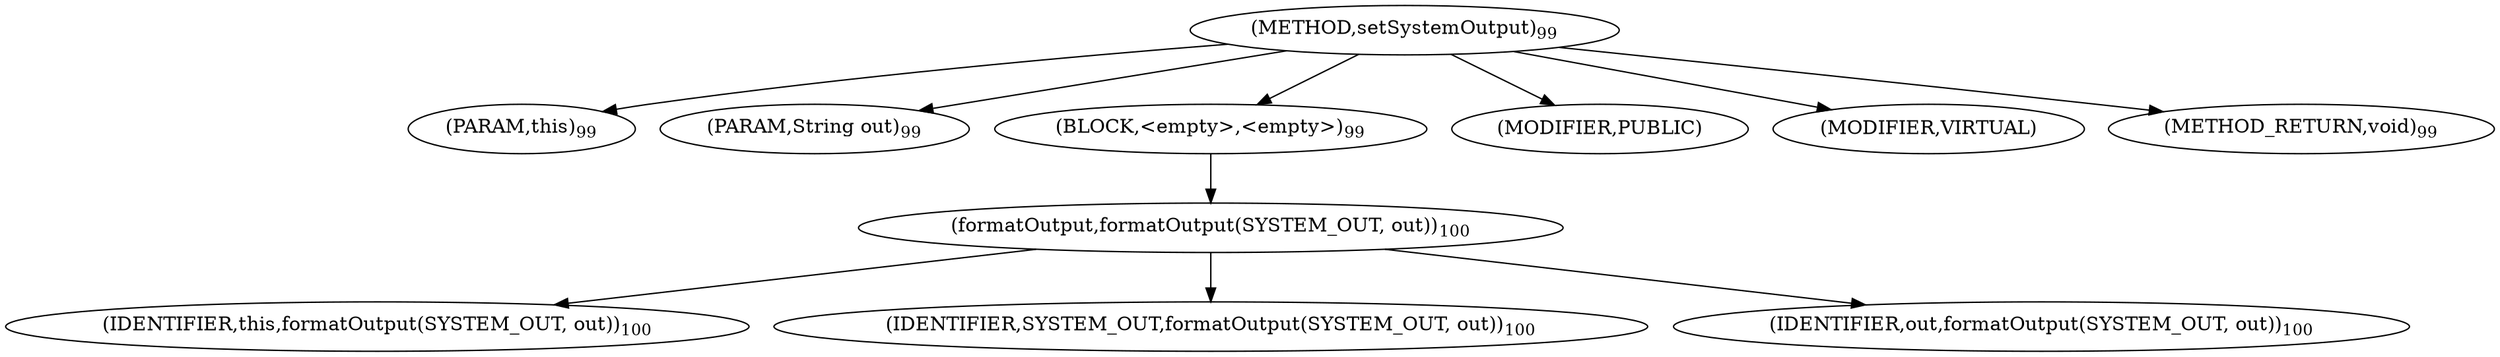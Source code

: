 digraph "setSystemOutput" {  
"129" [label = <(METHOD,setSystemOutput)<SUB>99</SUB>> ]
"6" [label = <(PARAM,this)<SUB>99</SUB>> ]
"130" [label = <(PARAM,String out)<SUB>99</SUB>> ]
"131" [label = <(BLOCK,&lt;empty&gt;,&lt;empty&gt;)<SUB>99</SUB>> ]
"132" [label = <(formatOutput,formatOutput(SYSTEM_OUT, out))<SUB>100</SUB>> ]
"5" [label = <(IDENTIFIER,this,formatOutput(SYSTEM_OUT, out))<SUB>100</SUB>> ]
"133" [label = <(IDENTIFIER,SYSTEM_OUT,formatOutput(SYSTEM_OUT, out))<SUB>100</SUB>> ]
"134" [label = <(IDENTIFIER,out,formatOutput(SYSTEM_OUT, out))<SUB>100</SUB>> ]
"135" [label = <(MODIFIER,PUBLIC)> ]
"136" [label = <(MODIFIER,VIRTUAL)> ]
"137" [label = <(METHOD_RETURN,void)<SUB>99</SUB>> ]
  "129" -> "6" 
  "129" -> "130" 
  "129" -> "131" 
  "129" -> "135" 
  "129" -> "136" 
  "129" -> "137" 
  "131" -> "132" 
  "132" -> "5" 
  "132" -> "133" 
  "132" -> "134" 
}
